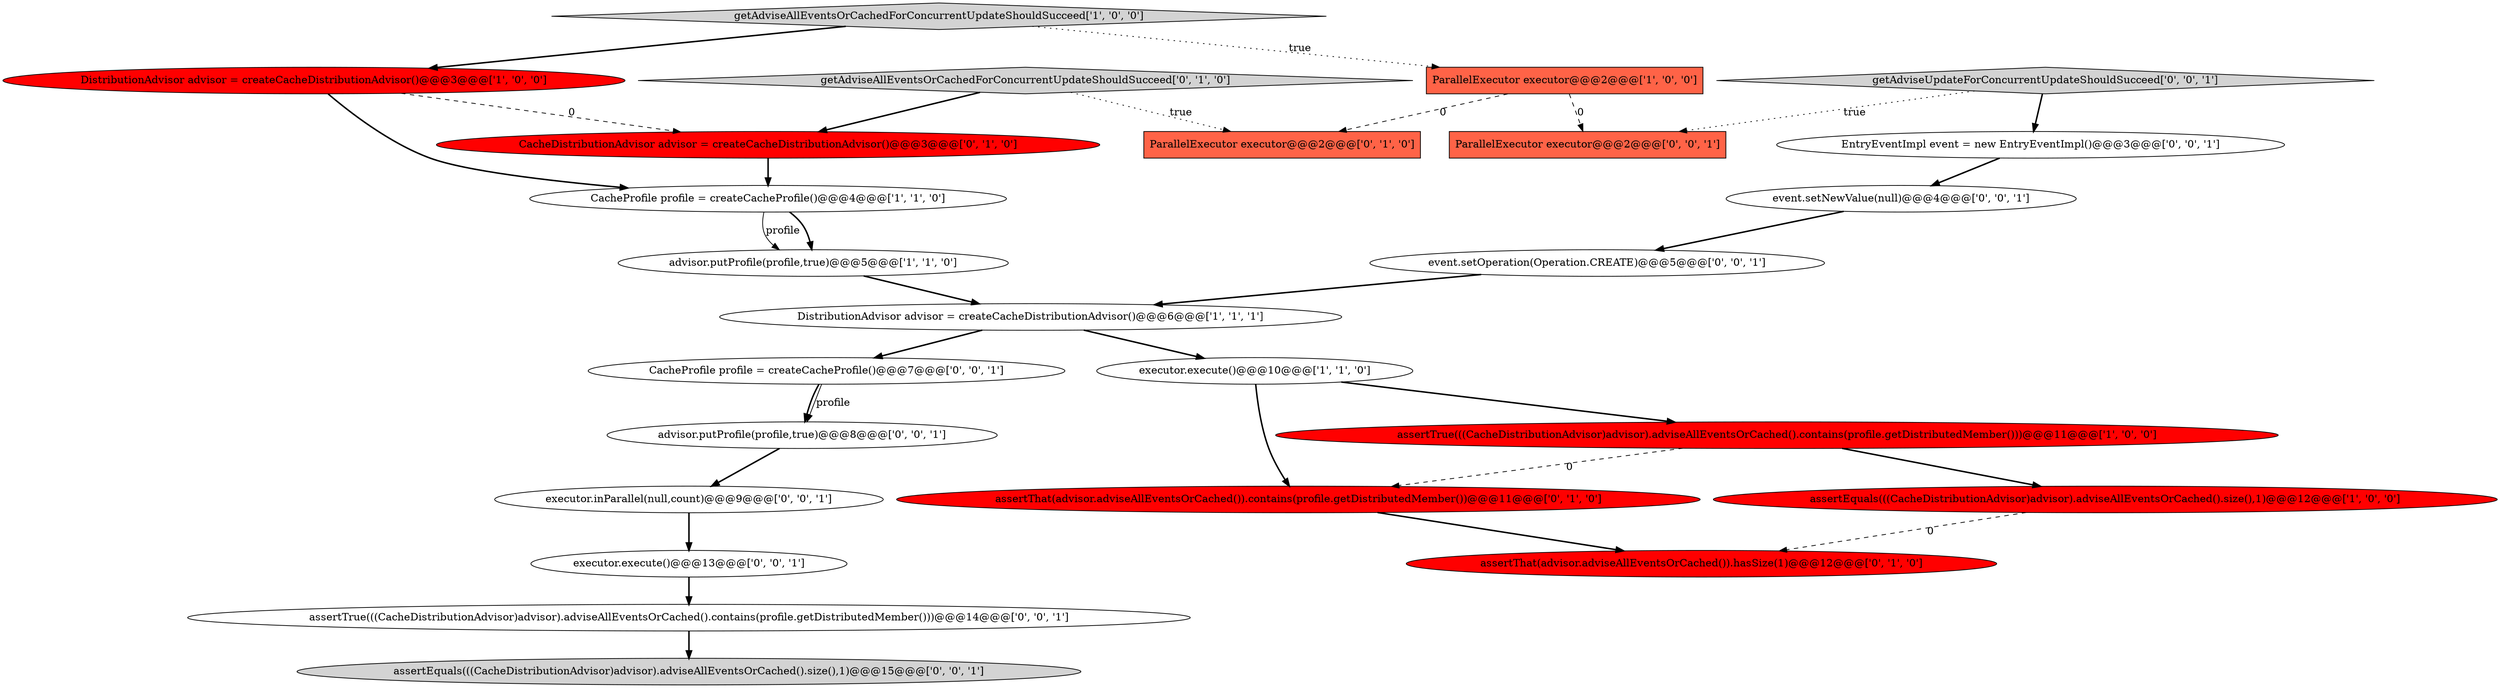 digraph {
21 [style = filled, label = "ParallelExecutor executor@@@2@@@['0', '0', '1']", fillcolor = tomato, shape = box image = "AAA0AAABBB3BBB"];
0 [style = filled, label = "DistributionAdvisor advisor = createCacheDistributionAdvisor()@@@3@@@['1', '0', '0']", fillcolor = red, shape = ellipse image = "AAA1AAABBB1BBB"];
16 [style = filled, label = "CacheProfile profile = createCacheProfile()@@@7@@@['0', '0', '1']", fillcolor = white, shape = ellipse image = "AAA0AAABBB3BBB"];
2 [style = filled, label = "assertTrue(((CacheDistributionAdvisor)advisor).adviseAllEventsOrCached().contains(profile.getDistributedMember()))@@@11@@@['1', '0', '0']", fillcolor = red, shape = ellipse image = "AAA1AAABBB1BBB"];
20 [style = filled, label = "executor.inParallel(null,count)@@@9@@@['0', '0', '1']", fillcolor = white, shape = ellipse image = "AAA0AAABBB3BBB"];
15 [style = filled, label = "event.setNewValue(null)@@@4@@@['0', '0', '1']", fillcolor = white, shape = ellipse image = "AAA0AAABBB3BBB"];
6 [style = filled, label = "advisor.putProfile(profile,true)@@@5@@@['1', '1', '0']", fillcolor = white, shape = ellipse image = "AAA0AAABBB1BBB"];
7 [style = filled, label = "getAdviseAllEventsOrCachedForConcurrentUpdateShouldSucceed['1', '0', '0']", fillcolor = lightgray, shape = diamond image = "AAA0AAABBB1BBB"];
22 [style = filled, label = "event.setOperation(Operation.CREATE)@@@5@@@['0', '0', '1']", fillcolor = white, shape = ellipse image = "AAA0AAABBB3BBB"];
5 [style = filled, label = "ParallelExecutor executor@@@2@@@['1', '0', '0']", fillcolor = tomato, shape = box image = "AAA1AAABBB1BBB"];
18 [style = filled, label = "executor.execute()@@@13@@@['0', '0', '1']", fillcolor = white, shape = ellipse image = "AAA0AAABBB3BBB"];
24 [style = filled, label = "assertTrue(((CacheDistributionAdvisor)advisor).adviseAllEventsOrCached().contains(profile.getDistributedMember()))@@@14@@@['0', '0', '1']", fillcolor = white, shape = ellipse image = "AAA0AAABBB3BBB"];
1 [style = filled, label = "executor.execute()@@@10@@@['1', '1', '0']", fillcolor = white, shape = ellipse image = "AAA0AAABBB1BBB"];
13 [style = filled, label = "CacheDistributionAdvisor advisor = createCacheDistributionAdvisor()@@@3@@@['0', '1', '0']", fillcolor = red, shape = ellipse image = "AAA1AAABBB2BBB"];
8 [style = filled, label = "assertEquals(((CacheDistributionAdvisor)advisor).adviseAllEventsOrCached().size(),1)@@@12@@@['1', '0', '0']", fillcolor = red, shape = ellipse image = "AAA1AAABBB1BBB"];
19 [style = filled, label = "EntryEventImpl event = new EntryEventImpl()@@@3@@@['0', '0', '1']", fillcolor = white, shape = ellipse image = "AAA0AAABBB3BBB"];
12 [style = filled, label = "getAdviseAllEventsOrCachedForConcurrentUpdateShouldSucceed['0', '1', '0']", fillcolor = lightgray, shape = diamond image = "AAA0AAABBB2BBB"];
14 [style = filled, label = "getAdviseUpdateForConcurrentUpdateShouldSucceed['0', '0', '1']", fillcolor = lightgray, shape = diamond image = "AAA0AAABBB3BBB"];
17 [style = filled, label = "advisor.putProfile(profile,true)@@@8@@@['0', '0', '1']", fillcolor = white, shape = ellipse image = "AAA0AAABBB3BBB"];
23 [style = filled, label = "assertEquals(((CacheDistributionAdvisor)advisor).adviseAllEventsOrCached().size(),1)@@@15@@@['0', '0', '1']", fillcolor = lightgray, shape = ellipse image = "AAA0AAABBB3BBB"];
11 [style = filled, label = "assertThat(advisor.adviseAllEventsOrCached()).hasSize(1)@@@12@@@['0', '1', '0']", fillcolor = red, shape = ellipse image = "AAA1AAABBB2BBB"];
4 [style = filled, label = "CacheProfile profile = createCacheProfile()@@@4@@@['1', '1', '0']", fillcolor = white, shape = ellipse image = "AAA0AAABBB1BBB"];
9 [style = filled, label = "ParallelExecutor executor@@@2@@@['0', '1', '0']", fillcolor = tomato, shape = box image = "AAA1AAABBB2BBB"];
10 [style = filled, label = "assertThat(advisor.adviseAllEventsOrCached()).contains(profile.getDistributedMember())@@@11@@@['0', '1', '0']", fillcolor = red, shape = ellipse image = "AAA1AAABBB2BBB"];
3 [style = filled, label = "DistributionAdvisor advisor = createCacheDistributionAdvisor()@@@6@@@['1', '1', '1']", fillcolor = white, shape = ellipse image = "AAA0AAABBB1BBB"];
6->3 [style = bold, label=""];
18->24 [style = bold, label=""];
3->1 [style = bold, label=""];
4->6 [style = bold, label=""];
5->9 [style = dashed, label="0"];
14->19 [style = bold, label=""];
7->0 [style = bold, label=""];
16->17 [style = bold, label=""];
3->16 [style = bold, label=""];
24->23 [style = bold, label=""];
2->10 [style = dashed, label="0"];
15->22 [style = bold, label=""];
4->6 [style = solid, label="profile"];
7->5 [style = dotted, label="true"];
22->3 [style = bold, label=""];
20->18 [style = bold, label=""];
12->13 [style = bold, label=""];
14->21 [style = dotted, label="true"];
0->4 [style = bold, label=""];
0->13 [style = dashed, label="0"];
5->21 [style = dashed, label="0"];
1->2 [style = bold, label=""];
16->17 [style = solid, label="profile"];
19->15 [style = bold, label=""];
8->11 [style = dashed, label="0"];
1->10 [style = bold, label=""];
12->9 [style = dotted, label="true"];
13->4 [style = bold, label=""];
2->8 [style = bold, label=""];
17->20 [style = bold, label=""];
10->11 [style = bold, label=""];
}
